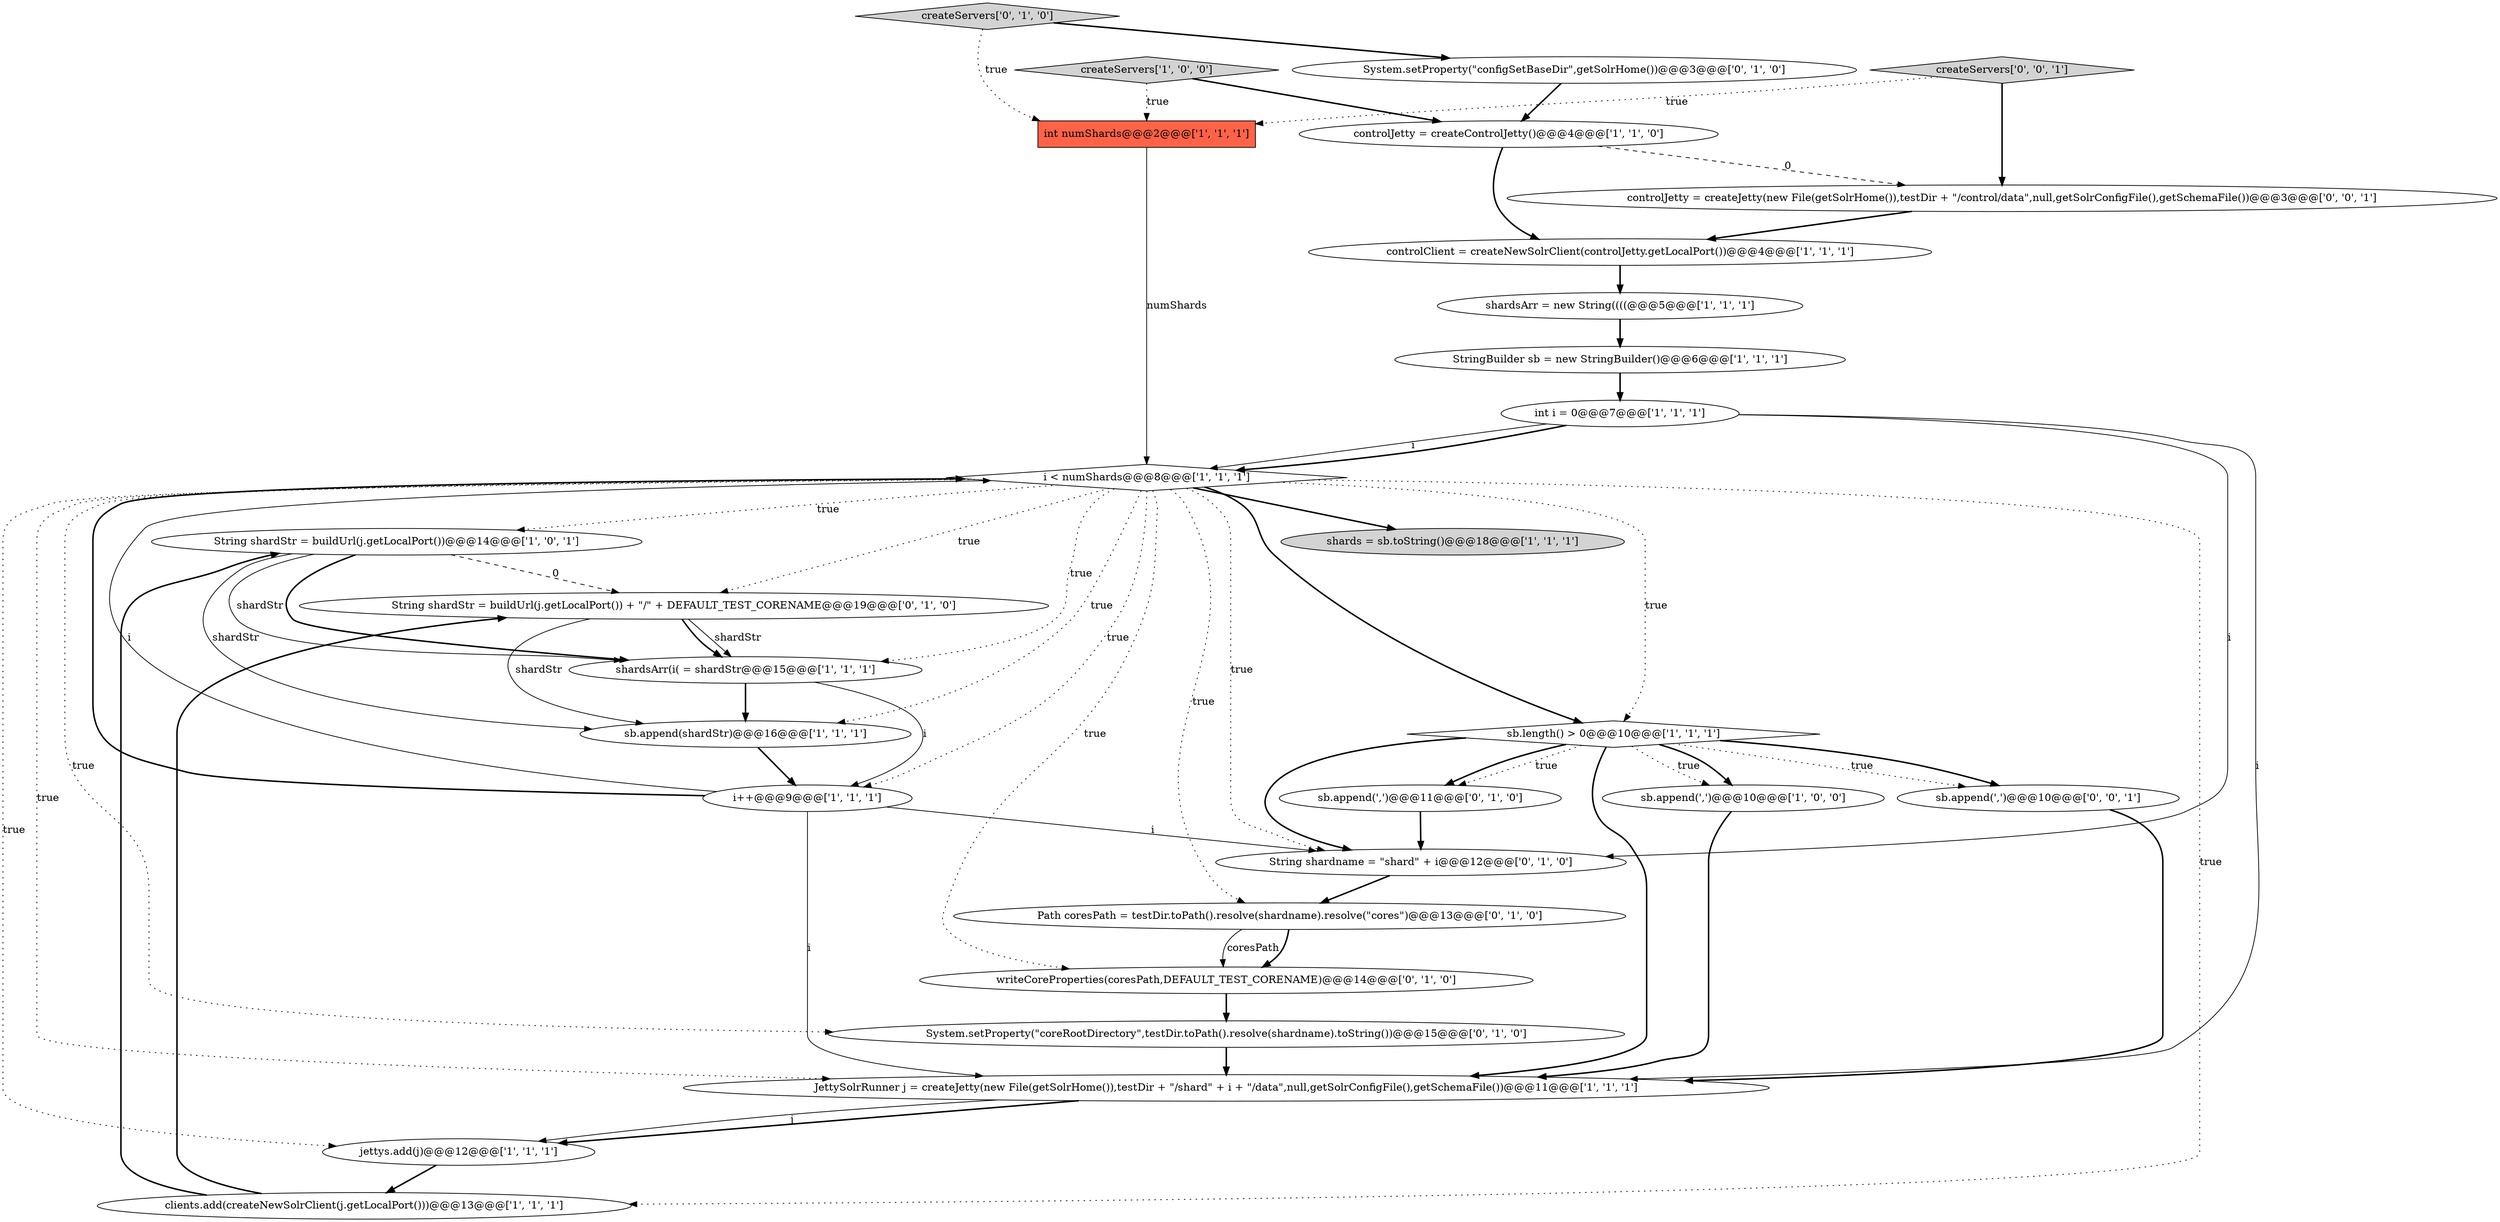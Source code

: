 digraph {
28 [style = filled, label = "createServers['0', '0', '1']", fillcolor = lightgray, shape = diamond image = "AAA0AAABBB3BBB"];
7 [style = filled, label = "int numShards@@@2@@@['1', '1', '1']", fillcolor = tomato, shape = box image = "AAA0AAABBB1BBB"];
0 [style = filled, label = "String shardStr = buildUrl(j.getLocalPort())@@@14@@@['1', '0', '1']", fillcolor = white, shape = ellipse image = "AAA0AAABBB1BBB"];
1 [style = filled, label = "controlJetty = createControlJetty()@@@4@@@['1', '1', '0']", fillcolor = white, shape = ellipse image = "AAA0AAABBB1BBB"];
17 [style = filled, label = "i < numShards@@@8@@@['1', '1', '1']", fillcolor = white, shape = diamond image = "AAA0AAABBB1BBB"];
22 [style = filled, label = "writeCoreProperties(coresPath,DEFAULT_TEST_CORENAME)@@@14@@@['0', '1', '0']", fillcolor = white, shape = ellipse image = "AAA1AAABBB2BBB"];
6 [style = filled, label = "JettySolrRunner j = createJetty(new File(getSolrHome()),testDir + \"/shard\" + i + \"/data\",null,getSolrConfigFile(),getSchemaFile())@@@11@@@['1', '1', '1']", fillcolor = white, shape = ellipse image = "AAA0AAABBB1BBB"];
26 [style = filled, label = "sb.append(',')@@@10@@@['0', '0', '1']", fillcolor = white, shape = ellipse image = "AAA0AAABBB3BBB"];
9 [style = filled, label = "int i = 0@@@7@@@['1', '1', '1']", fillcolor = white, shape = ellipse image = "AAA0AAABBB1BBB"];
16 [style = filled, label = "sb.length() > 0@@@10@@@['1', '1', '1']", fillcolor = white, shape = diamond image = "AAA0AAABBB1BBB"];
12 [style = filled, label = "controlClient = createNewSolrClient(controlJetty.getLocalPort())@@@4@@@['1', '1', '1']", fillcolor = white, shape = ellipse image = "AAA0AAABBB1BBB"];
25 [style = filled, label = "createServers['0', '1', '0']", fillcolor = lightgray, shape = diamond image = "AAA0AAABBB2BBB"];
27 [style = filled, label = "controlJetty = createJetty(new File(getSolrHome()),testDir + \"/control/data\",null,getSolrConfigFile(),getSchemaFile())@@@3@@@['0', '0', '1']", fillcolor = white, shape = ellipse image = "AAA0AAABBB3BBB"];
18 [style = filled, label = "Path coresPath = testDir.toPath().resolve(shardname).resolve(\"cores\")@@@13@@@['0', '1', '0']", fillcolor = white, shape = ellipse image = "AAA1AAABBB2BBB"];
3 [style = filled, label = "clients.add(createNewSolrClient(j.getLocalPort()))@@@13@@@['1', '1', '1']", fillcolor = white, shape = ellipse image = "AAA0AAABBB1BBB"];
13 [style = filled, label = "StringBuilder sb = new StringBuilder()@@@6@@@['1', '1', '1']", fillcolor = white, shape = ellipse image = "AAA0AAABBB1BBB"];
20 [style = filled, label = "System.setProperty(\"configSetBaseDir\",getSolrHome())@@@3@@@['0', '1', '0']", fillcolor = white, shape = ellipse image = "AAA1AAABBB2BBB"];
24 [style = filled, label = "String shardStr = buildUrl(j.getLocalPort()) + \"/\" + DEFAULT_TEST_CORENAME@@@19@@@['0', '1', '0']", fillcolor = white, shape = ellipse image = "AAA1AAABBB2BBB"];
2 [style = filled, label = "sb.append(',')@@@10@@@['1', '0', '0']", fillcolor = white, shape = ellipse image = "AAA0AAABBB1BBB"];
8 [style = filled, label = "i++@@@9@@@['1', '1', '1']", fillcolor = white, shape = ellipse image = "AAA0AAABBB1BBB"];
15 [style = filled, label = "createServers['1', '0', '0']", fillcolor = lightgray, shape = diamond image = "AAA0AAABBB1BBB"];
5 [style = filled, label = "shards = sb.toString()@@@18@@@['1', '1', '1']", fillcolor = lightgray, shape = ellipse image = "AAA0AAABBB1BBB"];
23 [style = filled, label = "sb.append(',')@@@11@@@['0', '1', '0']", fillcolor = white, shape = ellipse image = "AAA0AAABBB2BBB"];
11 [style = filled, label = "sb.append(shardStr)@@@16@@@['1', '1', '1']", fillcolor = white, shape = ellipse image = "AAA0AAABBB1BBB"];
10 [style = filled, label = "shardsArr = new String((((@@@5@@@['1', '1', '1']", fillcolor = white, shape = ellipse image = "AAA0AAABBB1BBB"];
21 [style = filled, label = "String shardname = \"shard\" + i@@@12@@@['0', '1', '0']", fillcolor = white, shape = ellipse image = "AAA1AAABBB2BBB"];
4 [style = filled, label = "shardsArr(i( = shardStr@@@15@@@['1', '1', '1']", fillcolor = white, shape = ellipse image = "AAA0AAABBB1BBB"];
19 [style = filled, label = "System.setProperty(\"coreRootDirectory\",testDir.toPath().resolve(shardname).toString())@@@15@@@['0', '1', '0']", fillcolor = white, shape = ellipse image = "AAA1AAABBB2BBB"];
14 [style = filled, label = "jettys.add(j)@@@12@@@['1', '1', '1']", fillcolor = white, shape = ellipse image = "AAA0AAABBB1BBB"];
17->19 [style = dotted, label="true"];
17->18 [style = dotted, label="true"];
26->6 [style = bold, label=""];
0->11 [style = solid, label="shardStr"];
22->19 [style = bold, label=""];
3->24 [style = bold, label=""];
8->21 [style = solid, label="i"];
7->17 [style = solid, label="numShards"];
9->17 [style = solid, label="i"];
17->14 [style = dotted, label="true"];
0->4 [style = bold, label=""];
15->1 [style = bold, label=""];
14->3 [style = bold, label=""];
19->6 [style = bold, label=""];
27->12 [style = bold, label=""];
17->16 [style = dotted, label="true"];
16->26 [style = bold, label=""];
17->0 [style = dotted, label="true"];
16->2 [style = dotted, label="true"];
18->22 [style = solid, label="coresPath"];
18->22 [style = bold, label=""];
1->12 [style = bold, label=""];
25->20 [style = bold, label=""];
28->7 [style = dotted, label="true"];
24->4 [style = solid, label="shardStr"];
4->11 [style = bold, label=""];
9->21 [style = solid, label="i"];
24->4 [style = bold, label=""];
0->24 [style = dashed, label="0"];
8->6 [style = solid, label="i"];
17->4 [style = dotted, label="true"];
8->17 [style = bold, label=""];
4->8 [style = solid, label="i"];
9->6 [style = solid, label="i"];
20->1 [style = bold, label=""];
16->2 [style = bold, label=""];
23->21 [style = bold, label=""];
28->27 [style = bold, label=""];
12->10 [style = bold, label=""];
24->11 [style = solid, label="shardStr"];
16->21 [style = bold, label=""];
6->14 [style = bold, label=""];
1->27 [style = dashed, label="0"];
16->23 [style = bold, label=""];
10->13 [style = bold, label=""];
11->8 [style = bold, label=""];
9->17 [style = bold, label=""];
21->18 [style = bold, label=""];
3->0 [style = bold, label=""];
17->24 [style = dotted, label="true"];
16->6 [style = bold, label=""];
6->14 [style = solid, label="j"];
17->8 [style = dotted, label="true"];
17->6 [style = dotted, label="true"];
25->7 [style = dotted, label="true"];
0->4 [style = solid, label="shardStr"];
2->6 [style = bold, label=""];
17->11 [style = dotted, label="true"];
17->21 [style = dotted, label="true"];
15->7 [style = dotted, label="true"];
17->22 [style = dotted, label="true"];
13->9 [style = bold, label=""];
8->17 [style = solid, label="i"];
17->3 [style = dotted, label="true"];
16->26 [style = dotted, label="true"];
17->16 [style = bold, label=""];
17->5 [style = bold, label=""];
16->23 [style = dotted, label="true"];
}
